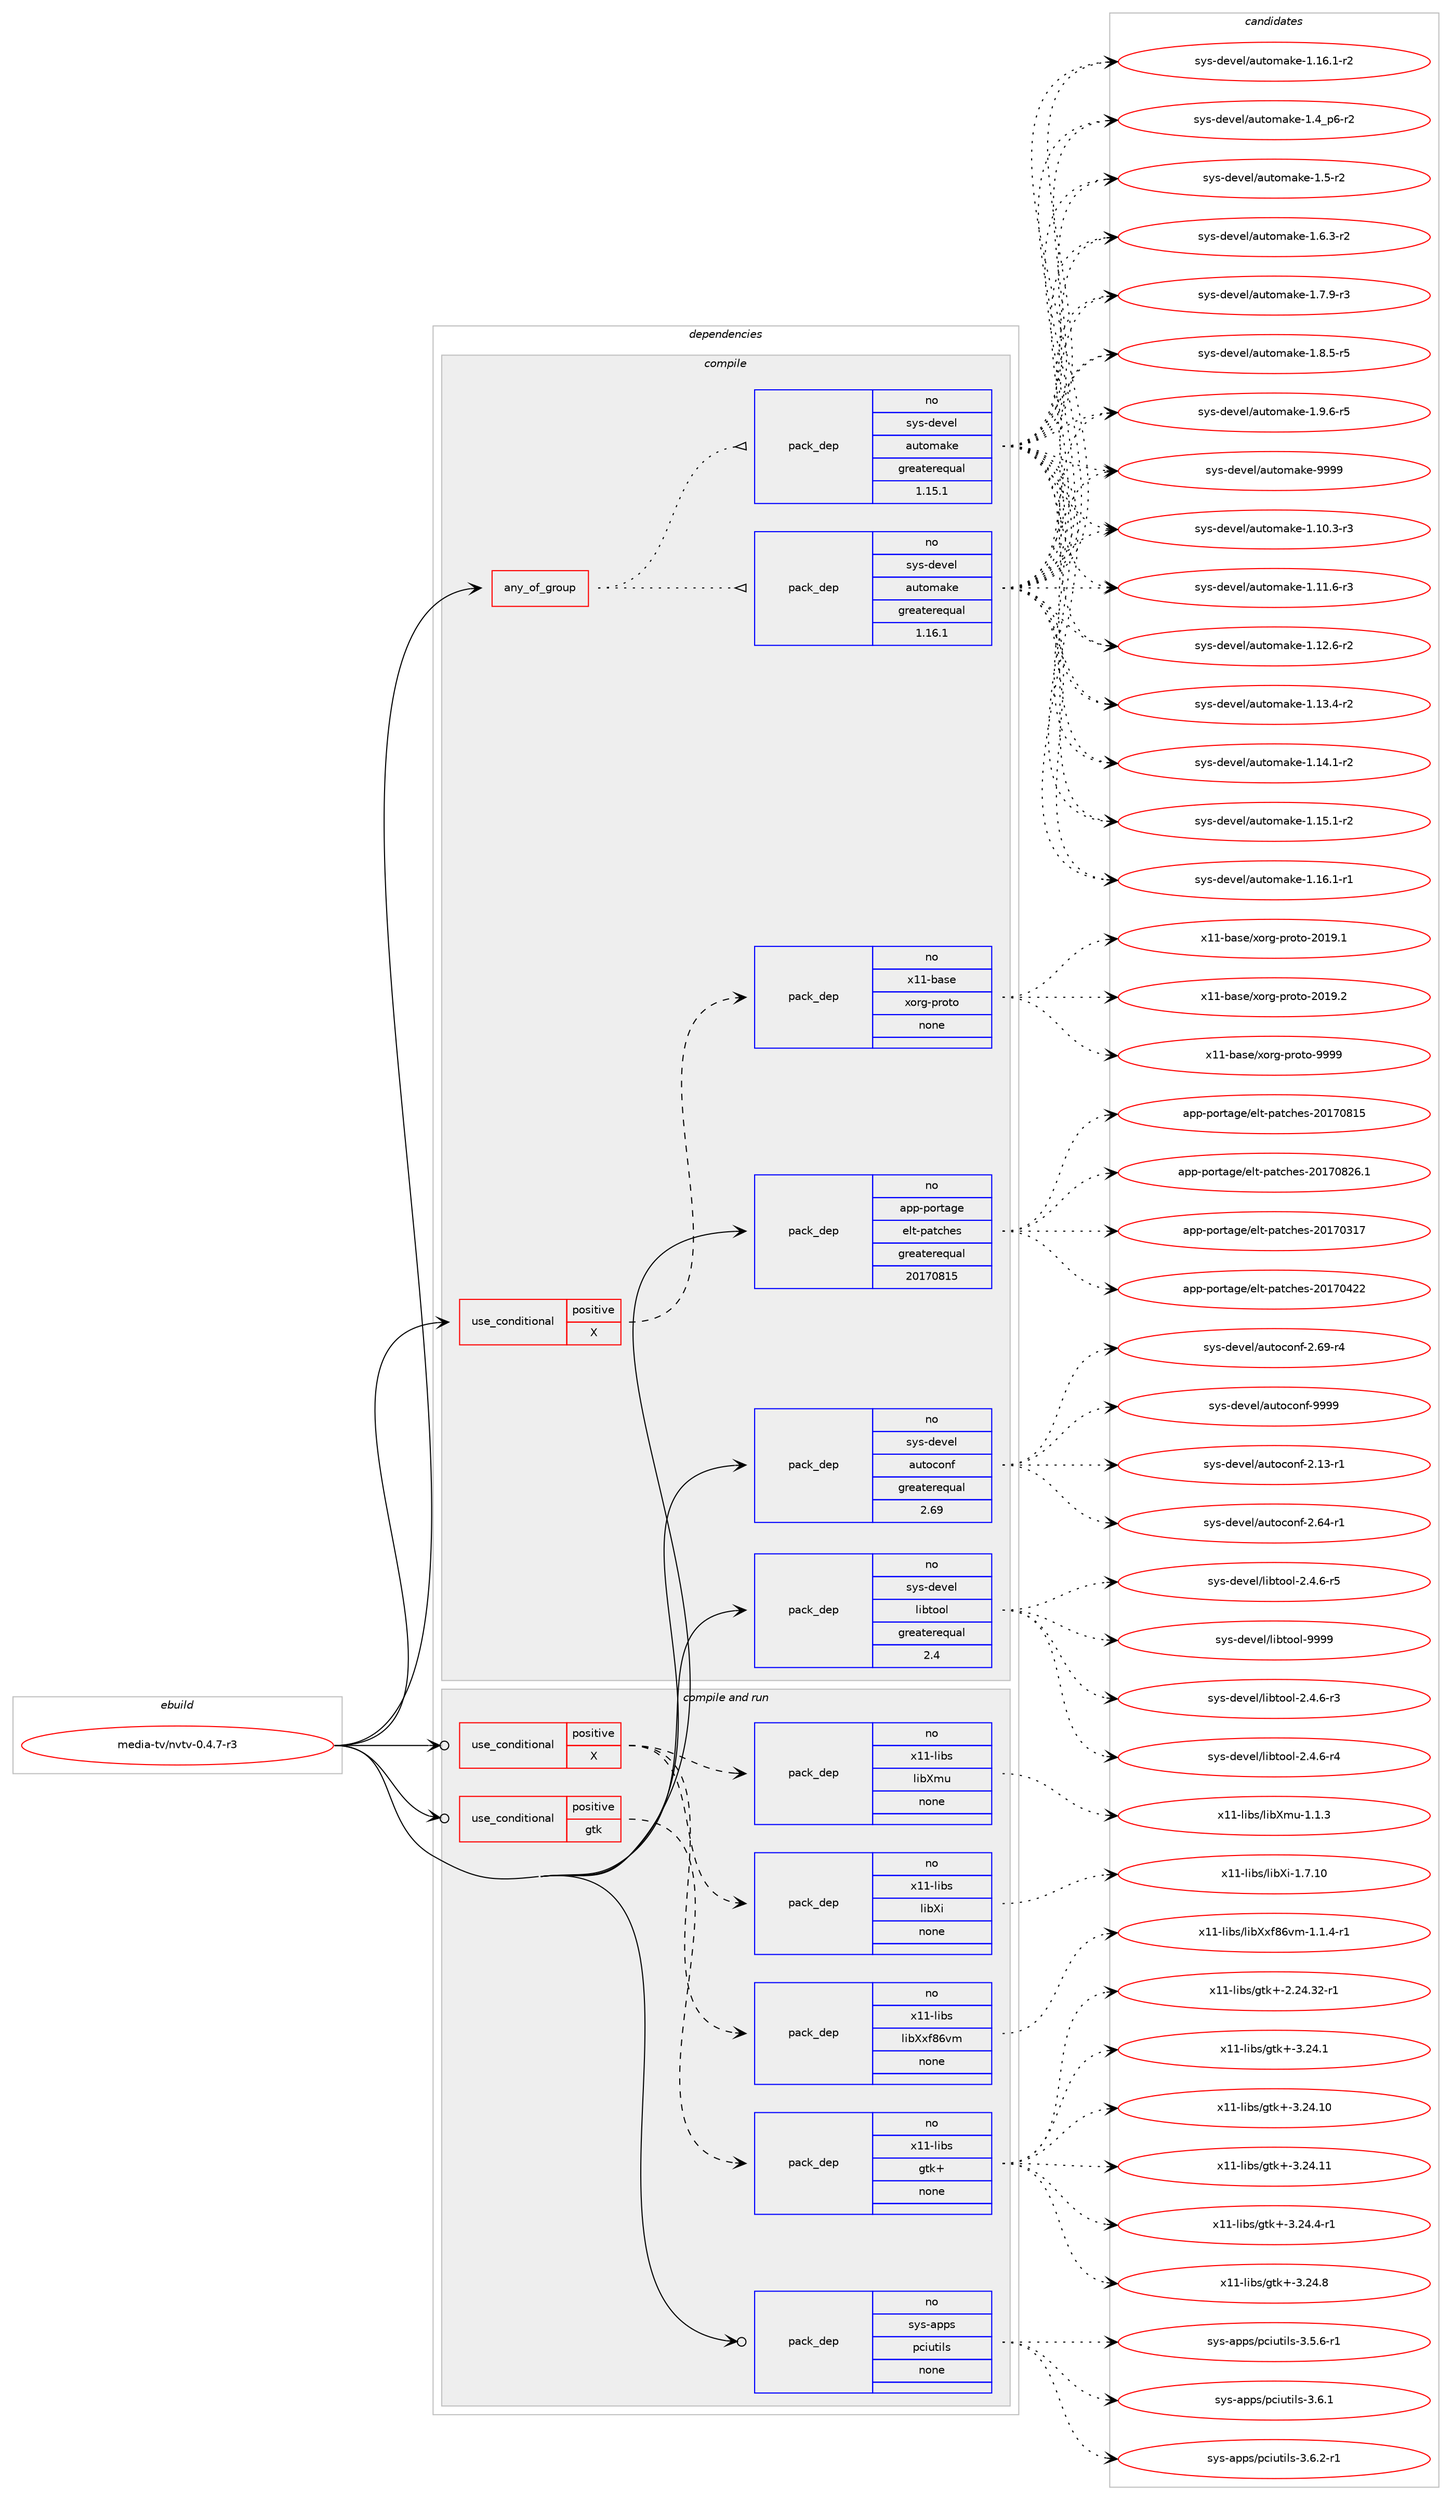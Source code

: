 digraph prolog {

# *************
# Graph options
# *************

newrank=true;
concentrate=true;
compound=true;
graph [rankdir=LR,fontname=Helvetica,fontsize=10,ranksep=1.5];#, ranksep=2.5, nodesep=0.2];
edge  [arrowhead=vee];
node  [fontname=Helvetica,fontsize=10];

# **********
# The ebuild
# **********

subgraph cluster_leftcol {
color=gray;
rank=same;
label=<<i>ebuild</i>>;
id [label="media-tv/nvtv-0.4.7-r3", color=red, width=4, href="../media-tv/nvtv-0.4.7-r3.svg"];
}

# ****************
# The dependencies
# ****************

subgraph cluster_midcol {
color=gray;
label=<<i>dependencies</i>>;
subgraph cluster_compile {
fillcolor="#eeeeee";
style=filled;
label=<<i>compile</i>>;
subgraph any13619 {
dependency805467 [label=<<TABLE BORDER="0" CELLBORDER="1" CELLSPACING="0" CELLPADDING="4"><TR><TD CELLPADDING="10">any_of_group</TD></TR></TABLE>>, shape=none, color=red];subgraph pack595751 {
dependency805468 [label=<<TABLE BORDER="0" CELLBORDER="1" CELLSPACING="0" CELLPADDING="4" WIDTH="220"><TR><TD ROWSPAN="6" CELLPADDING="30">pack_dep</TD></TR><TR><TD WIDTH="110">no</TD></TR><TR><TD>sys-devel</TD></TR><TR><TD>automake</TD></TR><TR><TD>greaterequal</TD></TR><TR><TD>1.16.1</TD></TR></TABLE>>, shape=none, color=blue];
}
dependency805467:e -> dependency805468:w [weight=20,style="dotted",arrowhead="oinv"];
subgraph pack595752 {
dependency805469 [label=<<TABLE BORDER="0" CELLBORDER="1" CELLSPACING="0" CELLPADDING="4" WIDTH="220"><TR><TD ROWSPAN="6" CELLPADDING="30">pack_dep</TD></TR><TR><TD WIDTH="110">no</TD></TR><TR><TD>sys-devel</TD></TR><TR><TD>automake</TD></TR><TR><TD>greaterequal</TD></TR><TR><TD>1.15.1</TD></TR></TABLE>>, shape=none, color=blue];
}
dependency805467:e -> dependency805469:w [weight=20,style="dotted",arrowhead="oinv"];
}
id:e -> dependency805467:w [weight=20,style="solid",arrowhead="vee"];
subgraph cond195649 {
dependency805470 [label=<<TABLE BORDER="0" CELLBORDER="1" CELLSPACING="0" CELLPADDING="4"><TR><TD ROWSPAN="3" CELLPADDING="10">use_conditional</TD></TR><TR><TD>positive</TD></TR><TR><TD>X</TD></TR></TABLE>>, shape=none, color=red];
subgraph pack595753 {
dependency805471 [label=<<TABLE BORDER="0" CELLBORDER="1" CELLSPACING="0" CELLPADDING="4" WIDTH="220"><TR><TD ROWSPAN="6" CELLPADDING="30">pack_dep</TD></TR><TR><TD WIDTH="110">no</TD></TR><TR><TD>x11-base</TD></TR><TR><TD>xorg-proto</TD></TR><TR><TD>none</TD></TR><TR><TD></TD></TR></TABLE>>, shape=none, color=blue];
}
dependency805470:e -> dependency805471:w [weight=20,style="dashed",arrowhead="vee"];
}
id:e -> dependency805470:w [weight=20,style="solid",arrowhead="vee"];
subgraph pack595754 {
dependency805472 [label=<<TABLE BORDER="0" CELLBORDER="1" CELLSPACING="0" CELLPADDING="4" WIDTH="220"><TR><TD ROWSPAN="6" CELLPADDING="30">pack_dep</TD></TR><TR><TD WIDTH="110">no</TD></TR><TR><TD>app-portage</TD></TR><TR><TD>elt-patches</TD></TR><TR><TD>greaterequal</TD></TR><TR><TD>20170815</TD></TR></TABLE>>, shape=none, color=blue];
}
id:e -> dependency805472:w [weight=20,style="solid",arrowhead="vee"];
subgraph pack595755 {
dependency805473 [label=<<TABLE BORDER="0" CELLBORDER="1" CELLSPACING="0" CELLPADDING="4" WIDTH="220"><TR><TD ROWSPAN="6" CELLPADDING="30">pack_dep</TD></TR><TR><TD WIDTH="110">no</TD></TR><TR><TD>sys-devel</TD></TR><TR><TD>autoconf</TD></TR><TR><TD>greaterequal</TD></TR><TR><TD>2.69</TD></TR></TABLE>>, shape=none, color=blue];
}
id:e -> dependency805473:w [weight=20,style="solid",arrowhead="vee"];
subgraph pack595756 {
dependency805474 [label=<<TABLE BORDER="0" CELLBORDER="1" CELLSPACING="0" CELLPADDING="4" WIDTH="220"><TR><TD ROWSPAN="6" CELLPADDING="30">pack_dep</TD></TR><TR><TD WIDTH="110">no</TD></TR><TR><TD>sys-devel</TD></TR><TR><TD>libtool</TD></TR><TR><TD>greaterequal</TD></TR><TR><TD>2.4</TD></TR></TABLE>>, shape=none, color=blue];
}
id:e -> dependency805474:w [weight=20,style="solid",arrowhead="vee"];
}
subgraph cluster_compileandrun {
fillcolor="#eeeeee";
style=filled;
label=<<i>compile and run</i>>;
subgraph cond195650 {
dependency805475 [label=<<TABLE BORDER="0" CELLBORDER="1" CELLSPACING="0" CELLPADDING="4"><TR><TD ROWSPAN="3" CELLPADDING="10">use_conditional</TD></TR><TR><TD>positive</TD></TR><TR><TD>X</TD></TR></TABLE>>, shape=none, color=red];
subgraph pack595757 {
dependency805476 [label=<<TABLE BORDER="0" CELLBORDER="1" CELLSPACING="0" CELLPADDING="4" WIDTH="220"><TR><TD ROWSPAN="6" CELLPADDING="30">pack_dep</TD></TR><TR><TD WIDTH="110">no</TD></TR><TR><TD>x11-libs</TD></TR><TR><TD>libXi</TD></TR><TR><TD>none</TD></TR><TR><TD></TD></TR></TABLE>>, shape=none, color=blue];
}
dependency805475:e -> dependency805476:w [weight=20,style="dashed",arrowhead="vee"];
subgraph pack595758 {
dependency805477 [label=<<TABLE BORDER="0" CELLBORDER="1" CELLSPACING="0" CELLPADDING="4" WIDTH="220"><TR><TD ROWSPAN="6" CELLPADDING="30">pack_dep</TD></TR><TR><TD WIDTH="110">no</TD></TR><TR><TD>x11-libs</TD></TR><TR><TD>libXmu</TD></TR><TR><TD>none</TD></TR><TR><TD></TD></TR></TABLE>>, shape=none, color=blue];
}
dependency805475:e -> dependency805477:w [weight=20,style="dashed",arrowhead="vee"];
subgraph pack595759 {
dependency805478 [label=<<TABLE BORDER="0" CELLBORDER="1" CELLSPACING="0" CELLPADDING="4" WIDTH="220"><TR><TD ROWSPAN="6" CELLPADDING="30">pack_dep</TD></TR><TR><TD WIDTH="110">no</TD></TR><TR><TD>x11-libs</TD></TR><TR><TD>libXxf86vm</TD></TR><TR><TD>none</TD></TR><TR><TD></TD></TR></TABLE>>, shape=none, color=blue];
}
dependency805475:e -> dependency805478:w [weight=20,style="dashed",arrowhead="vee"];
}
id:e -> dependency805475:w [weight=20,style="solid",arrowhead="odotvee"];
subgraph cond195651 {
dependency805479 [label=<<TABLE BORDER="0" CELLBORDER="1" CELLSPACING="0" CELLPADDING="4"><TR><TD ROWSPAN="3" CELLPADDING="10">use_conditional</TD></TR><TR><TD>positive</TD></TR><TR><TD>gtk</TD></TR></TABLE>>, shape=none, color=red];
subgraph pack595760 {
dependency805480 [label=<<TABLE BORDER="0" CELLBORDER="1" CELLSPACING="0" CELLPADDING="4" WIDTH="220"><TR><TD ROWSPAN="6" CELLPADDING="30">pack_dep</TD></TR><TR><TD WIDTH="110">no</TD></TR><TR><TD>x11-libs</TD></TR><TR><TD>gtk+</TD></TR><TR><TD>none</TD></TR><TR><TD></TD></TR></TABLE>>, shape=none, color=blue];
}
dependency805479:e -> dependency805480:w [weight=20,style="dashed",arrowhead="vee"];
}
id:e -> dependency805479:w [weight=20,style="solid",arrowhead="odotvee"];
subgraph pack595761 {
dependency805481 [label=<<TABLE BORDER="0" CELLBORDER="1" CELLSPACING="0" CELLPADDING="4" WIDTH="220"><TR><TD ROWSPAN="6" CELLPADDING="30">pack_dep</TD></TR><TR><TD WIDTH="110">no</TD></TR><TR><TD>sys-apps</TD></TR><TR><TD>pciutils</TD></TR><TR><TD>none</TD></TR><TR><TD></TD></TR></TABLE>>, shape=none, color=blue];
}
id:e -> dependency805481:w [weight=20,style="solid",arrowhead="odotvee"];
}
subgraph cluster_run {
fillcolor="#eeeeee";
style=filled;
label=<<i>run</i>>;
}
}

# **************
# The candidates
# **************

subgraph cluster_choices {
rank=same;
color=gray;
label=<<i>candidates</i>>;

subgraph choice595751 {
color=black;
nodesep=1;
choice11512111545100101118101108479711711611110997107101454946494846514511451 [label="sys-devel/automake-1.10.3-r3", color=red, width=4,href="../sys-devel/automake-1.10.3-r3.svg"];
choice11512111545100101118101108479711711611110997107101454946494946544511451 [label="sys-devel/automake-1.11.6-r3", color=red, width=4,href="../sys-devel/automake-1.11.6-r3.svg"];
choice11512111545100101118101108479711711611110997107101454946495046544511450 [label="sys-devel/automake-1.12.6-r2", color=red, width=4,href="../sys-devel/automake-1.12.6-r2.svg"];
choice11512111545100101118101108479711711611110997107101454946495146524511450 [label="sys-devel/automake-1.13.4-r2", color=red, width=4,href="../sys-devel/automake-1.13.4-r2.svg"];
choice11512111545100101118101108479711711611110997107101454946495246494511450 [label="sys-devel/automake-1.14.1-r2", color=red, width=4,href="../sys-devel/automake-1.14.1-r2.svg"];
choice11512111545100101118101108479711711611110997107101454946495346494511450 [label="sys-devel/automake-1.15.1-r2", color=red, width=4,href="../sys-devel/automake-1.15.1-r2.svg"];
choice11512111545100101118101108479711711611110997107101454946495446494511449 [label="sys-devel/automake-1.16.1-r1", color=red, width=4,href="../sys-devel/automake-1.16.1-r1.svg"];
choice11512111545100101118101108479711711611110997107101454946495446494511450 [label="sys-devel/automake-1.16.1-r2", color=red, width=4,href="../sys-devel/automake-1.16.1-r2.svg"];
choice115121115451001011181011084797117116111109971071014549465295112544511450 [label="sys-devel/automake-1.4_p6-r2", color=red, width=4,href="../sys-devel/automake-1.4_p6-r2.svg"];
choice11512111545100101118101108479711711611110997107101454946534511450 [label="sys-devel/automake-1.5-r2", color=red, width=4,href="../sys-devel/automake-1.5-r2.svg"];
choice115121115451001011181011084797117116111109971071014549465446514511450 [label="sys-devel/automake-1.6.3-r2", color=red, width=4,href="../sys-devel/automake-1.6.3-r2.svg"];
choice115121115451001011181011084797117116111109971071014549465546574511451 [label="sys-devel/automake-1.7.9-r3", color=red, width=4,href="../sys-devel/automake-1.7.9-r3.svg"];
choice115121115451001011181011084797117116111109971071014549465646534511453 [label="sys-devel/automake-1.8.5-r5", color=red, width=4,href="../sys-devel/automake-1.8.5-r5.svg"];
choice115121115451001011181011084797117116111109971071014549465746544511453 [label="sys-devel/automake-1.9.6-r5", color=red, width=4,href="../sys-devel/automake-1.9.6-r5.svg"];
choice115121115451001011181011084797117116111109971071014557575757 [label="sys-devel/automake-9999", color=red, width=4,href="../sys-devel/automake-9999.svg"];
dependency805468:e -> choice11512111545100101118101108479711711611110997107101454946494846514511451:w [style=dotted,weight="100"];
dependency805468:e -> choice11512111545100101118101108479711711611110997107101454946494946544511451:w [style=dotted,weight="100"];
dependency805468:e -> choice11512111545100101118101108479711711611110997107101454946495046544511450:w [style=dotted,weight="100"];
dependency805468:e -> choice11512111545100101118101108479711711611110997107101454946495146524511450:w [style=dotted,weight="100"];
dependency805468:e -> choice11512111545100101118101108479711711611110997107101454946495246494511450:w [style=dotted,weight="100"];
dependency805468:e -> choice11512111545100101118101108479711711611110997107101454946495346494511450:w [style=dotted,weight="100"];
dependency805468:e -> choice11512111545100101118101108479711711611110997107101454946495446494511449:w [style=dotted,weight="100"];
dependency805468:e -> choice11512111545100101118101108479711711611110997107101454946495446494511450:w [style=dotted,weight="100"];
dependency805468:e -> choice115121115451001011181011084797117116111109971071014549465295112544511450:w [style=dotted,weight="100"];
dependency805468:e -> choice11512111545100101118101108479711711611110997107101454946534511450:w [style=dotted,weight="100"];
dependency805468:e -> choice115121115451001011181011084797117116111109971071014549465446514511450:w [style=dotted,weight="100"];
dependency805468:e -> choice115121115451001011181011084797117116111109971071014549465546574511451:w [style=dotted,weight="100"];
dependency805468:e -> choice115121115451001011181011084797117116111109971071014549465646534511453:w [style=dotted,weight="100"];
dependency805468:e -> choice115121115451001011181011084797117116111109971071014549465746544511453:w [style=dotted,weight="100"];
dependency805468:e -> choice115121115451001011181011084797117116111109971071014557575757:w [style=dotted,weight="100"];
}
subgraph choice595752 {
color=black;
nodesep=1;
choice11512111545100101118101108479711711611110997107101454946494846514511451 [label="sys-devel/automake-1.10.3-r3", color=red, width=4,href="../sys-devel/automake-1.10.3-r3.svg"];
choice11512111545100101118101108479711711611110997107101454946494946544511451 [label="sys-devel/automake-1.11.6-r3", color=red, width=4,href="../sys-devel/automake-1.11.6-r3.svg"];
choice11512111545100101118101108479711711611110997107101454946495046544511450 [label="sys-devel/automake-1.12.6-r2", color=red, width=4,href="../sys-devel/automake-1.12.6-r2.svg"];
choice11512111545100101118101108479711711611110997107101454946495146524511450 [label="sys-devel/automake-1.13.4-r2", color=red, width=4,href="../sys-devel/automake-1.13.4-r2.svg"];
choice11512111545100101118101108479711711611110997107101454946495246494511450 [label="sys-devel/automake-1.14.1-r2", color=red, width=4,href="../sys-devel/automake-1.14.1-r2.svg"];
choice11512111545100101118101108479711711611110997107101454946495346494511450 [label="sys-devel/automake-1.15.1-r2", color=red, width=4,href="../sys-devel/automake-1.15.1-r2.svg"];
choice11512111545100101118101108479711711611110997107101454946495446494511449 [label="sys-devel/automake-1.16.1-r1", color=red, width=4,href="../sys-devel/automake-1.16.1-r1.svg"];
choice11512111545100101118101108479711711611110997107101454946495446494511450 [label="sys-devel/automake-1.16.1-r2", color=red, width=4,href="../sys-devel/automake-1.16.1-r2.svg"];
choice115121115451001011181011084797117116111109971071014549465295112544511450 [label="sys-devel/automake-1.4_p6-r2", color=red, width=4,href="../sys-devel/automake-1.4_p6-r2.svg"];
choice11512111545100101118101108479711711611110997107101454946534511450 [label="sys-devel/automake-1.5-r2", color=red, width=4,href="../sys-devel/automake-1.5-r2.svg"];
choice115121115451001011181011084797117116111109971071014549465446514511450 [label="sys-devel/automake-1.6.3-r2", color=red, width=4,href="../sys-devel/automake-1.6.3-r2.svg"];
choice115121115451001011181011084797117116111109971071014549465546574511451 [label="sys-devel/automake-1.7.9-r3", color=red, width=4,href="../sys-devel/automake-1.7.9-r3.svg"];
choice115121115451001011181011084797117116111109971071014549465646534511453 [label="sys-devel/automake-1.8.5-r5", color=red, width=4,href="../sys-devel/automake-1.8.5-r5.svg"];
choice115121115451001011181011084797117116111109971071014549465746544511453 [label="sys-devel/automake-1.9.6-r5", color=red, width=4,href="../sys-devel/automake-1.9.6-r5.svg"];
choice115121115451001011181011084797117116111109971071014557575757 [label="sys-devel/automake-9999", color=red, width=4,href="../sys-devel/automake-9999.svg"];
dependency805469:e -> choice11512111545100101118101108479711711611110997107101454946494846514511451:w [style=dotted,weight="100"];
dependency805469:e -> choice11512111545100101118101108479711711611110997107101454946494946544511451:w [style=dotted,weight="100"];
dependency805469:e -> choice11512111545100101118101108479711711611110997107101454946495046544511450:w [style=dotted,weight="100"];
dependency805469:e -> choice11512111545100101118101108479711711611110997107101454946495146524511450:w [style=dotted,weight="100"];
dependency805469:e -> choice11512111545100101118101108479711711611110997107101454946495246494511450:w [style=dotted,weight="100"];
dependency805469:e -> choice11512111545100101118101108479711711611110997107101454946495346494511450:w [style=dotted,weight="100"];
dependency805469:e -> choice11512111545100101118101108479711711611110997107101454946495446494511449:w [style=dotted,weight="100"];
dependency805469:e -> choice11512111545100101118101108479711711611110997107101454946495446494511450:w [style=dotted,weight="100"];
dependency805469:e -> choice115121115451001011181011084797117116111109971071014549465295112544511450:w [style=dotted,weight="100"];
dependency805469:e -> choice11512111545100101118101108479711711611110997107101454946534511450:w [style=dotted,weight="100"];
dependency805469:e -> choice115121115451001011181011084797117116111109971071014549465446514511450:w [style=dotted,weight="100"];
dependency805469:e -> choice115121115451001011181011084797117116111109971071014549465546574511451:w [style=dotted,weight="100"];
dependency805469:e -> choice115121115451001011181011084797117116111109971071014549465646534511453:w [style=dotted,weight="100"];
dependency805469:e -> choice115121115451001011181011084797117116111109971071014549465746544511453:w [style=dotted,weight="100"];
dependency805469:e -> choice115121115451001011181011084797117116111109971071014557575757:w [style=dotted,weight="100"];
}
subgraph choice595753 {
color=black;
nodesep=1;
choice1204949459897115101471201111141034511211411111611145504849574649 [label="x11-base/xorg-proto-2019.1", color=red, width=4,href="../x11-base/xorg-proto-2019.1.svg"];
choice1204949459897115101471201111141034511211411111611145504849574650 [label="x11-base/xorg-proto-2019.2", color=red, width=4,href="../x11-base/xorg-proto-2019.2.svg"];
choice120494945989711510147120111114103451121141111161114557575757 [label="x11-base/xorg-proto-9999", color=red, width=4,href="../x11-base/xorg-proto-9999.svg"];
dependency805471:e -> choice1204949459897115101471201111141034511211411111611145504849574649:w [style=dotted,weight="100"];
dependency805471:e -> choice1204949459897115101471201111141034511211411111611145504849574650:w [style=dotted,weight="100"];
dependency805471:e -> choice120494945989711510147120111114103451121141111161114557575757:w [style=dotted,weight="100"];
}
subgraph choice595754 {
color=black;
nodesep=1;
choice97112112451121111141169710310147101108116451129711699104101115455048495548514955 [label="app-portage/elt-patches-20170317", color=red, width=4,href="../app-portage/elt-patches-20170317.svg"];
choice97112112451121111141169710310147101108116451129711699104101115455048495548525050 [label="app-portage/elt-patches-20170422", color=red, width=4,href="../app-portage/elt-patches-20170422.svg"];
choice97112112451121111141169710310147101108116451129711699104101115455048495548564953 [label="app-portage/elt-patches-20170815", color=red, width=4,href="../app-portage/elt-patches-20170815.svg"];
choice971121124511211111411697103101471011081164511297116991041011154550484955485650544649 [label="app-portage/elt-patches-20170826.1", color=red, width=4,href="../app-portage/elt-patches-20170826.1.svg"];
dependency805472:e -> choice97112112451121111141169710310147101108116451129711699104101115455048495548514955:w [style=dotted,weight="100"];
dependency805472:e -> choice97112112451121111141169710310147101108116451129711699104101115455048495548525050:w [style=dotted,weight="100"];
dependency805472:e -> choice97112112451121111141169710310147101108116451129711699104101115455048495548564953:w [style=dotted,weight="100"];
dependency805472:e -> choice971121124511211111411697103101471011081164511297116991041011154550484955485650544649:w [style=dotted,weight="100"];
}
subgraph choice595755 {
color=black;
nodesep=1;
choice1151211154510010111810110847971171161119911111010245504649514511449 [label="sys-devel/autoconf-2.13-r1", color=red, width=4,href="../sys-devel/autoconf-2.13-r1.svg"];
choice1151211154510010111810110847971171161119911111010245504654524511449 [label="sys-devel/autoconf-2.64-r1", color=red, width=4,href="../sys-devel/autoconf-2.64-r1.svg"];
choice1151211154510010111810110847971171161119911111010245504654574511452 [label="sys-devel/autoconf-2.69-r4", color=red, width=4,href="../sys-devel/autoconf-2.69-r4.svg"];
choice115121115451001011181011084797117116111991111101024557575757 [label="sys-devel/autoconf-9999", color=red, width=4,href="../sys-devel/autoconf-9999.svg"];
dependency805473:e -> choice1151211154510010111810110847971171161119911111010245504649514511449:w [style=dotted,weight="100"];
dependency805473:e -> choice1151211154510010111810110847971171161119911111010245504654524511449:w [style=dotted,weight="100"];
dependency805473:e -> choice1151211154510010111810110847971171161119911111010245504654574511452:w [style=dotted,weight="100"];
dependency805473:e -> choice115121115451001011181011084797117116111991111101024557575757:w [style=dotted,weight="100"];
}
subgraph choice595756 {
color=black;
nodesep=1;
choice1151211154510010111810110847108105981161111111084550465246544511451 [label="sys-devel/libtool-2.4.6-r3", color=red, width=4,href="../sys-devel/libtool-2.4.6-r3.svg"];
choice1151211154510010111810110847108105981161111111084550465246544511452 [label="sys-devel/libtool-2.4.6-r4", color=red, width=4,href="../sys-devel/libtool-2.4.6-r4.svg"];
choice1151211154510010111810110847108105981161111111084550465246544511453 [label="sys-devel/libtool-2.4.6-r5", color=red, width=4,href="../sys-devel/libtool-2.4.6-r5.svg"];
choice1151211154510010111810110847108105981161111111084557575757 [label="sys-devel/libtool-9999", color=red, width=4,href="../sys-devel/libtool-9999.svg"];
dependency805474:e -> choice1151211154510010111810110847108105981161111111084550465246544511451:w [style=dotted,weight="100"];
dependency805474:e -> choice1151211154510010111810110847108105981161111111084550465246544511452:w [style=dotted,weight="100"];
dependency805474:e -> choice1151211154510010111810110847108105981161111111084550465246544511453:w [style=dotted,weight="100"];
dependency805474:e -> choice1151211154510010111810110847108105981161111111084557575757:w [style=dotted,weight="100"];
}
subgraph choice595757 {
color=black;
nodesep=1;
choice1204949451081059811547108105988810545494655464948 [label="x11-libs/libXi-1.7.10", color=red, width=4,href="../x11-libs/libXi-1.7.10.svg"];
dependency805476:e -> choice1204949451081059811547108105988810545494655464948:w [style=dotted,weight="100"];
}
subgraph choice595758 {
color=black;
nodesep=1;
choice12049494510810598115471081059888109117454946494651 [label="x11-libs/libXmu-1.1.3", color=red, width=4,href="../x11-libs/libXmu-1.1.3.svg"];
dependency805477:e -> choice12049494510810598115471081059888109117454946494651:w [style=dotted,weight="100"];
}
subgraph choice595759 {
color=black;
nodesep=1;
choice1204949451081059811547108105988812010256541181094549464946524511449 [label="x11-libs/libXxf86vm-1.1.4-r1", color=red, width=4,href="../x11-libs/libXxf86vm-1.1.4-r1.svg"];
dependency805478:e -> choice1204949451081059811547108105988812010256541181094549464946524511449:w [style=dotted,weight="100"];
}
subgraph choice595760 {
color=black;
nodesep=1;
choice12049494510810598115471031161074345504650524651504511449 [label="x11-libs/gtk+-2.24.32-r1", color=red, width=4,href="../x11-libs/gtk+-2.24.32-r1.svg"];
choice12049494510810598115471031161074345514650524649 [label="x11-libs/gtk+-3.24.1", color=red, width=4,href="../x11-libs/gtk+-3.24.1.svg"];
choice1204949451081059811547103116107434551465052464948 [label="x11-libs/gtk+-3.24.10", color=red, width=4,href="../x11-libs/gtk+-3.24.10.svg"];
choice1204949451081059811547103116107434551465052464949 [label="x11-libs/gtk+-3.24.11", color=red, width=4,href="../x11-libs/gtk+-3.24.11.svg"];
choice120494945108105981154710311610743455146505246524511449 [label="x11-libs/gtk+-3.24.4-r1", color=red, width=4,href="../x11-libs/gtk+-3.24.4-r1.svg"];
choice12049494510810598115471031161074345514650524656 [label="x11-libs/gtk+-3.24.8", color=red, width=4,href="../x11-libs/gtk+-3.24.8.svg"];
dependency805480:e -> choice12049494510810598115471031161074345504650524651504511449:w [style=dotted,weight="100"];
dependency805480:e -> choice12049494510810598115471031161074345514650524649:w [style=dotted,weight="100"];
dependency805480:e -> choice1204949451081059811547103116107434551465052464948:w [style=dotted,weight="100"];
dependency805480:e -> choice1204949451081059811547103116107434551465052464949:w [style=dotted,weight="100"];
dependency805480:e -> choice120494945108105981154710311610743455146505246524511449:w [style=dotted,weight="100"];
dependency805480:e -> choice12049494510810598115471031161074345514650524656:w [style=dotted,weight="100"];
}
subgraph choice595761 {
color=black;
nodesep=1;
choice115121115459711211211547112991051171161051081154551465346544511449 [label="sys-apps/pciutils-3.5.6-r1", color=red, width=4,href="../sys-apps/pciutils-3.5.6-r1.svg"];
choice11512111545971121121154711299105117116105108115455146544649 [label="sys-apps/pciutils-3.6.1", color=red, width=4,href="../sys-apps/pciutils-3.6.1.svg"];
choice115121115459711211211547112991051171161051081154551465446504511449 [label="sys-apps/pciutils-3.6.2-r1", color=red, width=4,href="../sys-apps/pciutils-3.6.2-r1.svg"];
dependency805481:e -> choice115121115459711211211547112991051171161051081154551465346544511449:w [style=dotted,weight="100"];
dependency805481:e -> choice11512111545971121121154711299105117116105108115455146544649:w [style=dotted,weight="100"];
dependency805481:e -> choice115121115459711211211547112991051171161051081154551465446504511449:w [style=dotted,weight="100"];
}
}

}
